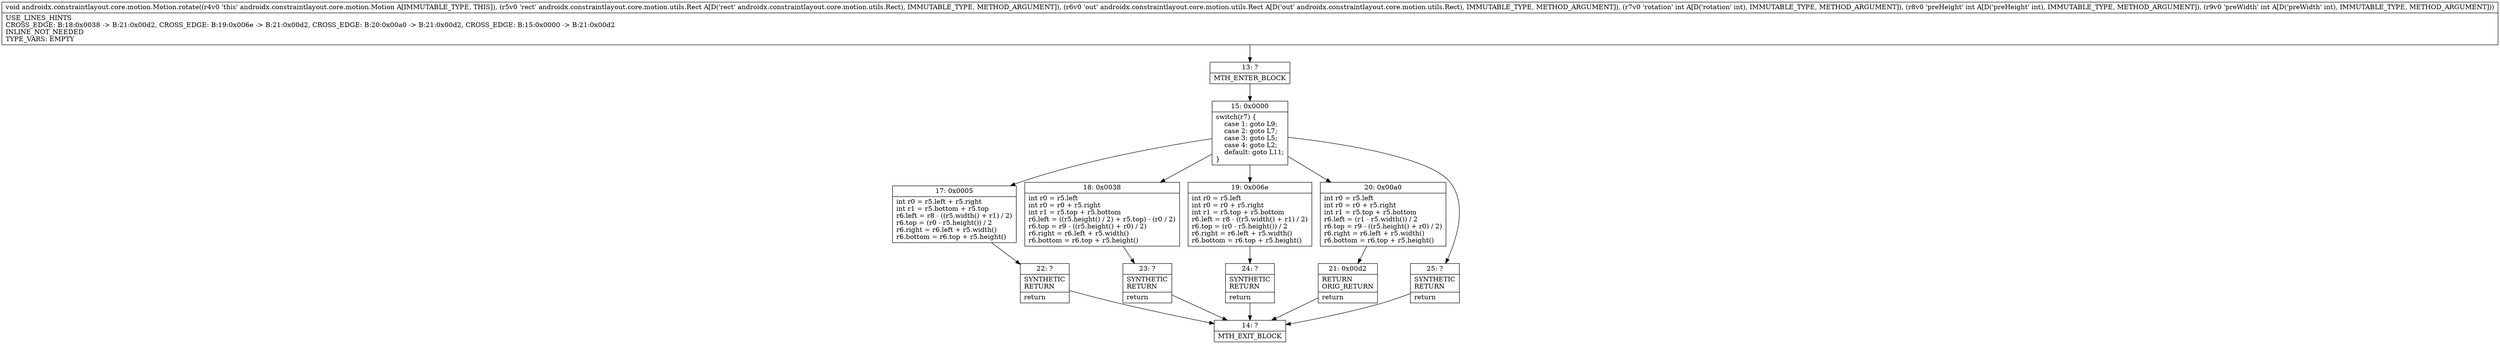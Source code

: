 digraph "CFG forandroidx.constraintlayout.core.motion.Motion.rotate(Landroidx\/constraintlayout\/core\/motion\/utils\/Rect;Landroidx\/constraintlayout\/core\/motion\/utils\/Rect;III)V" {
Node_13 [shape=record,label="{13\:\ ?|MTH_ENTER_BLOCK\l}"];
Node_15 [shape=record,label="{15\:\ 0x0000|switch(r7) \{\l    case 1: goto L9;\l    case 2: goto L7;\l    case 3: goto L5;\l    case 4: goto L2;\l    default: goto L11;\l\}\l}"];
Node_17 [shape=record,label="{17\:\ 0x0005|int r0 = r5.left + r5.right\lint r1 = r5.bottom + r5.top\lr6.left = r8 \- ((r5.width() + r1) \/ 2)\lr6.top = (r0 \- r5.height()) \/ 2\lr6.right = r6.left + r5.width()\lr6.bottom = r6.top + r5.height()\l}"];
Node_22 [shape=record,label="{22\:\ ?|SYNTHETIC\lRETURN\l|return\l}"];
Node_14 [shape=record,label="{14\:\ ?|MTH_EXIT_BLOCK\l}"];
Node_18 [shape=record,label="{18\:\ 0x0038|int r0 = r5.left\lint r0 = r0 + r5.right\lint r1 = r5.top + r5.bottom\lr6.left = ((r5.height() \/ 2) + r5.top) \- (r0 \/ 2)\lr6.top = r9 \- ((r5.height() + r0) \/ 2)\lr6.right = r6.left + r5.width()\lr6.bottom = r6.top + r5.height()\l}"];
Node_23 [shape=record,label="{23\:\ ?|SYNTHETIC\lRETURN\l|return\l}"];
Node_19 [shape=record,label="{19\:\ 0x006e|int r0 = r5.left\lint r0 = r0 + r5.right\lint r1 = r5.top + r5.bottom\lr6.left = r8 \- ((r5.width() + r1) \/ 2)\lr6.top = (r0 \- r5.height()) \/ 2\lr6.right = r6.left + r5.width()\lr6.bottom = r6.top + r5.height()\l}"];
Node_24 [shape=record,label="{24\:\ ?|SYNTHETIC\lRETURN\l|return\l}"];
Node_20 [shape=record,label="{20\:\ 0x00a0|int r0 = r5.left\lint r0 = r0 + r5.right\lint r1 = r5.top + r5.bottom\lr6.left = (r1 \- r5.width()) \/ 2\lr6.top = r9 \- ((r5.height() + r0) \/ 2)\lr6.right = r6.left + r5.width()\lr6.bottom = r6.top + r5.height()\l}"];
Node_21 [shape=record,label="{21\:\ 0x00d2|RETURN\lORIG_RETURN\l|return\l}"];
Node_25 [shape=record,label="{25\:\ ?|SYNTHETIC\lRETURN\l|return\l}"];
MethodNode[shape=record,label="{void androidx.constraintlayout.core.motion.Motion.rotate((r4v0 'this' androidx.constraintlayout.core.motion.Motion A[IMMUTABLE_TYPE, THIS]), (r5v0 'rect' androidx.constraintlayout.core.motion.utils.Rect A[D('rect' androidx.constraintlayout.core.motion.utils.Rect), IMMUTABLE_TYPE, METHOD_ARGUMENT]), (r6v0 'out' androidx.constraintlayout.core.motion.utils.Rect A[D('out' androidx.constraintlayout.core.motion.utils.Rect), IMMUTABLE_TYPE, METHOD_ARGUMENT]), (r7v0 'rotation' int A[D('rotation' int), IMMUTABLE_TYPE, METHOD_ARGUMENT]), (r8v0 'preHeight' int A[D('preHeight' int), IMMUTABLE_TYPE, METHOD_ARGUMENT]), (r9v0 'preWidth' int A[D('preWidth' int), IMMUTABLE_TYPE, METHOD_ARGUMENT]))  | USE_LINES_HINTS\lCROSS_EDGE: B:18:0x0038 \-\> B:21:0x00d2, CROSS_EDGE: B:19:0x006e \-\> B:21:0x00d2, CROSS_EDGE: B:20:0x00a0 \-\> B:21:0x00d2, CROSS_EDGE: B:15:0x0000 \-\> B:21:0x00d2\lINLINE_NOT_NEEDED\lTYPE_VARS: EMPTY\l}"];
MethodNode -> Node_13;Node_13 -> Node_15;
Node_15 -> Node_17;
Node_15 -> Node_18;
Node_15 -> Node_19;
Node_15 -> Node_20;
Node_15 -> Node_25;
Node_17 -> Node_22;
Node_22 -> Node_14;
Node_18 -> Node_23;
Node_23 -> Node_14;
Node_19 -> Node_24;
Node_24 -> Node_14;
Node_20 -> Node_21;
Node_21 -> Node_14;
Node_25 -> Node_14;
}

